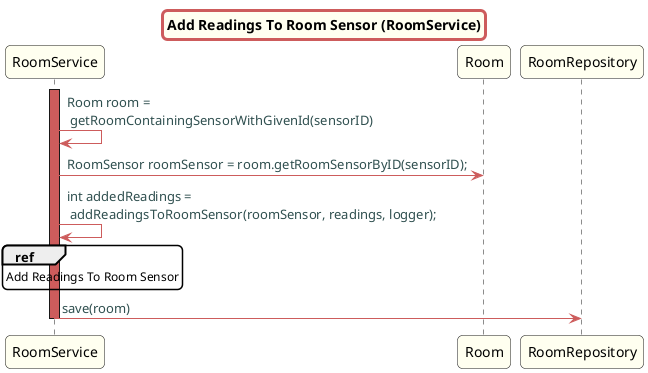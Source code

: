 @startuml

skinparam titleBorderRoundCorner 10
skinparam titleBorderThickness 3
skinparam titleBorderColor indianred
skinparam titleBackgroundColor ivory
skinparam FontName quicksand

skinparam actor {
  BorderColor indianred
  }

skinparam sequence {
  LifeLineBackgroundColor indianred
  ParticipantBackgroundColor ivory
}

skinparam roundcorner 10

skinparam component {
  arrowThickness 1
  ArrowFontName Verdana
  ArrowColor indianred
  ArrowFontColor darkslategrey
}

title Add Readings To Room Sensor (RoomService)
activate RoomService
RoomService -> RoomService: Room room =\n getRoomContainingSensorWithGivenId(sensorID)
RoomService -> Room: RoomSensor roomSensor = room.getRoomSensorByID(sensorID);
RoomService -> RoomService: int addedReadings =\n addReadingsToRoomSensor(roomSensor, readings, logger);
ref over RoomService
Add Readings To Room Sensor
end
RoomService -> RoomRepository: save(room)

deactivate RoomService


@enduml

